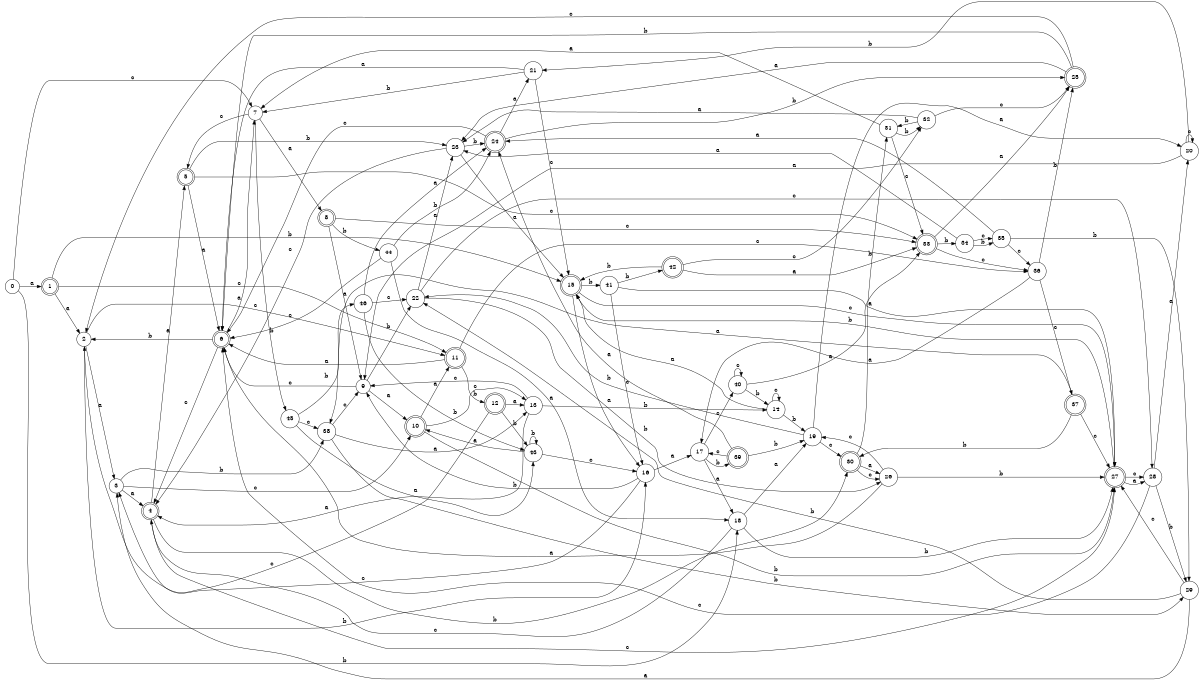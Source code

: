 digraph n38_4 {
__start0 [label="" shape="none"];

rankdir=LR;
size="8,5";

s0 [style="filled", color="black", fillcolor="white" shape="circle", label="0"];
s1 [style="rounded,filled", color="black", fillcolor="white" shape="doublecircle", label="1"];
s2 [style="filled", color="black", fillcolor="white" shape="circle", label="2"];
s3 [style="filled", color="black", fillcolor="white" shape="circle", label="3"];
s4 [style="rounded,filled", color="black", fillcolor="white" shape="doublecircle", label="4"];
s5 [style="rounded,filled", color="black", fillcolor="white" shape="doublecircle", label="5"];
s6 [style="rounded,filled", color="black", fillcolor="white" shape="doublecircle", label="6"];
s7 [style="filled", color="black", fillcolor="white" shape="circle", label="7"];
s8 [style="rounded,filled", color="black", fillcolor="white" shape="doublecircle", label="8"];
s9 [style="filled", color="black", fillcolor="white" shape="circle", label="9"];
s10 [style="rounded,filled", color="black", fillcolor="white" shape="doublecircle", label="10"];
s11 [style="rounded,filled", color="black", fillcolor="white" shape="doublecircle", label="11"];
s12 [style="rounded,filled", color="black", fillcolor="white" shape="doublecircle", label="12"];
s13 [style="filled", color="black", fillcolor="white" shape="circle", label="13"];
s14 [style="filled", color="black", fillcolor="white" shape="circle", label="14"];
s15 [style="rounded,filled", color="black", fillcolor="white" shape="doublecircle", label="15"];
s16 [style="filled", color="black", fillcolor="white" shape="circle", label="16"];
s17 [style="filled", color="black", fillcolor="white" shape="circle", label="17"];
s18 [style="filled", color="black", fillcolor="white" shape="circle", label="18"];
s19 [style="filled", color="black", fillcolor="white" shape="circle", label="19"];
s20 [style="filled", color="black", fillcolor="white" shape="circle", label="20"];
s21 [style="filled", color="black", fillcolor="white" shape="circle", label="21"];
s22 [style="filled", color="black", fillcolor="white" shape="circle", label="22"];
s23 [style="filled", color="black", fillcolor="white" shape="circle", label="23"];
s24 [style="rounded,filled", color="black", fillcolor="white" shape="doublecircle", label="24"];
s25 [style="rounded,filled", color="black", fillcolor="white" shape="doublecircle", label="25"];
s26 [style="filled", color="black", fillcolor="white" shape="circle", label="26"];
s27 [style="rounded,filled", color="black", fillcolor="white" shape="doublecircle", label="27"];
s28 [style="filled", color="black", fillcolor="white" shape="circle", label="28"];
s29 [style="filled", color="black", fillcolor="white" shape="circle", label="29"];
s30 [style="rounded,filled", color="black", fillcolor="white" shape="doublecircle", label="30"];
s31 [style="filled", color="black", fillcolor="white" shape="circle", label="31"];
s32 [style="filled", color="black", fillcolor="white" shape="circle", label="32"];
s33 [style="rounded,filled", color="black", fillcolor="white" shape="doublecircle", label="33"];
s34 [style="filled", color="black", fillcolor="white" shape="circle", label="34"];
s35 [style="filled", color="black", fillcolor="white" shape="circle", label="35"];
s36 [style="filled", color="black", fillcolor="white" shape="circle", label="36"];
s37 [style="rounded,filled", color="black", fillcolor="white" shape="doublecircle", label="37"];
s38 [style="filled", color="black", fillcolor="white" shape="circle", label="38"];
s39 [style="rounded,filled", color="black", fillcolor="white" shape="doublecircle", label="39"];
s40 [style="filled", color="black", fillcolor="white" shape="circle", label="40"];
s41 [style="filled", color="black", fillcolor="white" shape="circle", label="41"];
s42 [style="rounded,filled", color="black", fillcolor="white" shape="doublecircle", label="42"];
s43 [style="filled", color="black", fillcolor="white" shape="circle", label="43"];
s44 [style="filled", color="black", fillcolor="white" shape="circle", label="44"];
s45 [style="filled", color="black", fillcolor="white" shape="circle", label="45"];
s46 [style="filled", color="black", fillcolor="white" shape="circle", label="46"];
s0 -> s1 [label="a"];
s0 -> s18 [label="b"];
s0 -> s7 [label="c"];
s1 -> s2 [label="a"];
s1 -> s15 [label="b"];
s1 -> s11 [label="c"];
s2 -> s3 [label="a"];
s2 -> s16 [label="b"];
s2 -> s11 [label="c"];
s3 -> s4 [label="a"];
s3 -> s38 [label="b"];
s3 -> s10 [label="c"];
s4 -> s5 [label="a"];
s4 -> s30 [label="b"];
s4 -> s27 [label="c"];
s5 -> s6 [label="a"];
s5 -> s23 [label="b"];
s5 -> s33 [label="c"];
s6 -> s7 [label="a"];
s6 -> s2 [label="b"];
s6 -> s4 [label="c"];
s7 -> s8 [label="a"];
s7 -> s45 [label="b"];
s7 -> s5 [label="c"];
s8 -> s9 [label="a"];
s8 -> s44 [label="b"];
s8 -> s33 [label="c"];
s9 -> s10 [label="a"];
s9 -> s22 [label="b"];
s9 -> s6 [label="c"];
s10 -> s11 [label="a"];
s10 -> s27 [label="b"];
s10 -> s13 [label="c"];
s11 -> s6 [label="a"];
s11 -> s12 [label="b"];
s11 -> s36 [label="c"];
s12 -> s13 [label="a"];
s12 -> s43 [label="b"];
s12 -> s2 [label="c"];
s13 -> s4 [label="a"];
s13 -> s14 [label="b"];
s13 -> s9 [label="c"];
s14 -> s15 [label="a"];
s14 -> s19 [label="b"];
s14 -> s14 [label="c"];
s15 -> s16 [label="a"];
s15 -> s41 [label="b"];
s15 -> s27 [label="c"];
s16 -> s17 [label="a"];
s16 -> s9 [label="b"];
s16 -> s3 [label="c"];
s17 -> s18 [label="a"];
s17 -> s39 [label="b"];
s17 -> s40 [label="c"];
s18 -> s19 [label="a"];
s18 -> s27 [label="b"];
s18 -> s4 [label="c"];
s19 -> s20 [label="a"];
s19 -> s22 [label="b"];
s19 -> s30 [label="c"];
s20 -> s9 [label="a"];
s20 -> s21 [label="b"];
s20 -> s20 [label="c"];
s21 -> s6 [label="a"];
s21 -> s7 [label="b"];
s21 -> s15 [label="c"];
s22 -> s23 [label="a"];
s22 -> s26 [label="b"];
s22 -> s28 [label="c"];
s23 -> s15 [label="a"];
s23 -> s24 [label="b"];
s23 -> s4 [label="c"];
s24 -> s21 [label="a"];
s24 -> s25 [label="b"];
s24 -> s6 [label="c"];
s25 -> s23 [label="a"];
s25 -> s6 [label="b"];
s25 -> s2 [label="c"];
s26 -> s6 [label="a"];
s26 -> s27 [label="b"];
s26 -> s19 [label="c"];
s27 -> s28 [label="a"];
s27 -> s15 [label="b"];
s27 -> s28 [label="c"];
s28 -> s20 [label="a"];
s28 -> s29 [label="b"];
s28 -> s6 [label="c"];
s29 -> s3 [label="a"];
s29 -> s22 [label="b"];
s29 -> s27 [label="c"];
s30 -> s26 [label="a"];
s30 -> s31 [label="b"];
s30 -> s26 [label="c"];
s31 -> s7 [label="a"];
s31 -> s32 [label="b"];
s31 -> s33 [label="c"];
s32 -> s23 [label="a"];
s32 -> s31 [label="b"];
s32 -> s25 [label="c"];
s33 -> s25 [label="a"];
s33 -> s34 [label="b"];
s33 -> s36 [label="c"];
s34 -> s23 [label="a"];
s34 -> s35 [label="b"];
s34 -> s35 [label="c"];
s35 -> s24 [label="a"];
s35 -> s29 [label="b"];
s35 -> s36 [label="c"];
s36 -> s17 [label="a"];
s36 -> s25 [label="b"];
s36 -> s37 [label="c"];
s37 -> s38 [label="a"];
s37 -> s30 [label="b"];
s37 -> s27 [label="c"];
s38 -> s13 [label="a"];
s38 -> s29 [label="b"];
s38 -> s9 [label="c"];
s39 -> s24 [label="a"];
s39 -> s19 [label="b"];
s39 -> s17 [label="c"];
s40 -> s33 [label="a"];
s40 -> s14 [label="b"];
s40 -> s40 [label="c"];
s41 -> s27 [label="a"];
s41 -> s42 [label="b"];
s41 -> s16 [label="c"];
s42 -> s33 [label="a"];
s42 -> s15 [label="b"];
s42 -> s32 [label="c"];
s43 -> s10 [label="a"];
s43 -> s43 [label="b"];
s43 -> s16 [label="c"];
s44 -> s18 [label="a"];
s44 -> s24 [label="b"];
s44 -> s6 [label="c"];
s45 -> s43 [label="a"];
s45 -> s46 [label="b"];
s45 -> s38 [label="c"];
s46 -> s24 [label="a"];
s46 -> s43 [label="b"];
s46 -> s22 [label="c"];

}